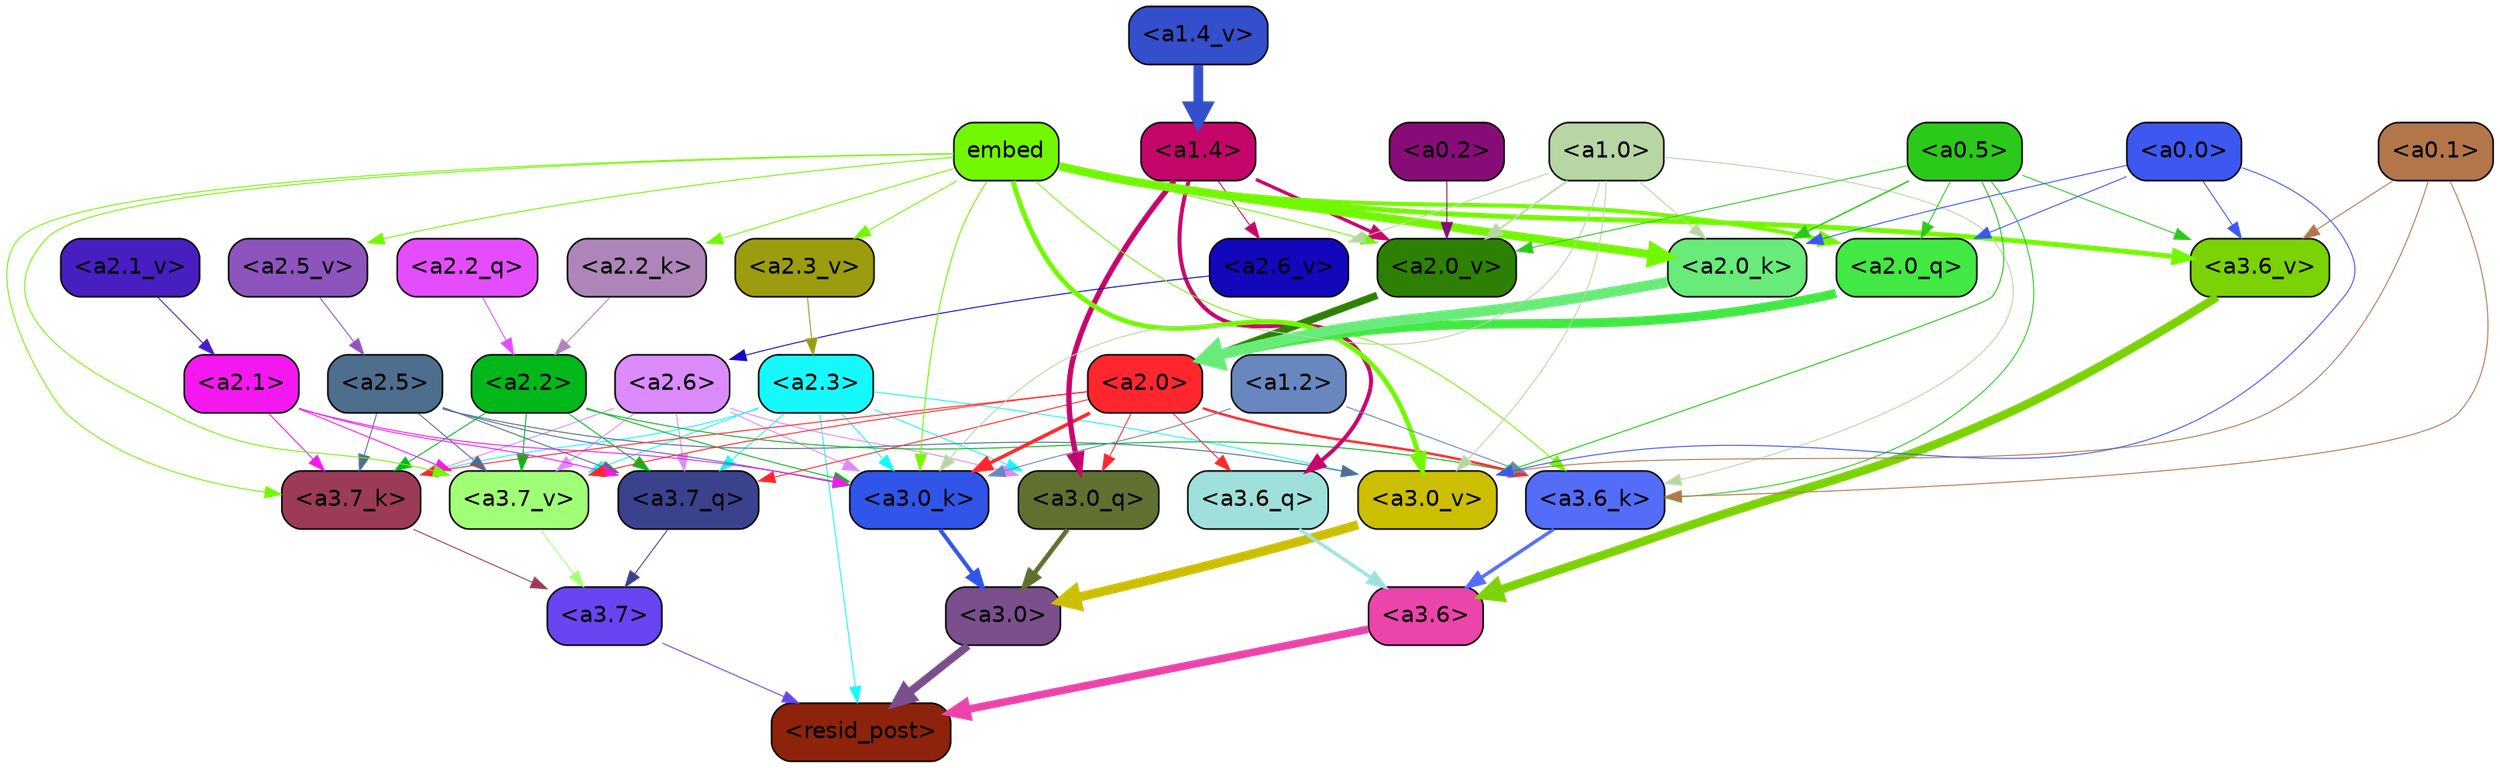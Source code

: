 strict digraph "" {
	graph [bgcolor=transparent,
		layout=dot,
		overlap=false,
		splines=true
	];
	"<a3.7>"	[color=black,
		fillcolor="#6845f0",
		fontname=Helvetica,
		shape=box,
		style="filled, rounded"];
	"<resid_post>"	[color=black,
		fillcolor="#8d230b",
		fontname=Helvetica,
		shape=box,
		style="filled, rounded"];
	"<a3.7>" -> "<resid_post>"	[color="#6845f0",
		penwidth=0.6];
	"<a3.6>"	[color=black,
		fillcolor="#eb44aa",
		fontname=Helvetica,
		shape=box,
		style="filled, rounded"];
	"<a3.6>" -> "<resid_post>"	[color="#eb44aa",
		penwidth=4.7534414529800415];
	"<a3.0>"	[color=black,
		fillcolor="#7a4f8b",
		fontname=Helvetica,
		shape=box,
		style="filled, rounded"];
	"<a3.0>" -> "<resid_post>"	[color="#7a4f8b",
		penwidth=4.898576855659485];
	"<a2.3>"	[color=black,
		fillcolor="#16f9fc",
		fontname=Helvetica,
		shape=box,
		style="filled, rounded"];
	"<a2.3>" -> "<resid_post>"	[color="#16f9fc",
		penwidth=0.6];
	"<a3.7_q>"	[color=black,
		fillcolor="#3b428d",
		fontname=Helvetica,
		shape=box,
		style="filled, rounded"];
	"<a2.3>" -> "<a3.7_q>"	[color="#16f9fc",
		penwidth=0.6];
	"<a3.0_q>"	[color=black,
		fillcolor="#607030",
		fontname=Helvetica,
		shape=box,
		style="filled, rounded"];
	"<a2.3>" -> "<a3.0_q>"	[color="#16f9fc",
		penwidth=0.6];
	"<a3.7_k>"	[color=black,
		fillcolor="#9c3b56",
		fontname=Helvetica,
		shape=box,
		style="filled, rounded"];
	"<a2.3>" -> "<a3.7_k>"	[color="#16f9fc",
		penwidth=0.6];
	"<a3.0_k>"	[color=black,
		fillcolor="#3055e8",
		fontname=Helvetica,
		shape=box,
		style="filled, rounded"];
	"<a2.3>" -> "<a3.0_k>"	[color="#16f9fc",
		penwidth=0.6];
	"<a3.7_v>"	[color=black,
		fillcolor="#a1ff77",
		fontname=Helvetica,
		shape=box,
		style="filled, rounded"];
	"<a2.3>" -> "<a3.7_v>"	[color="#16f9fc",
		penwidth=0.6];
	"<a3.0_v>"	[color=black,
		fillcolor="#ccbf01",
		fontname=Helvetica,
		shape=box,
		style="filled, rounded"];
	"<a2.3>" -> "<a3.0_v>"	[color="#16f9fc",
		penwidth=0.6];
	"<a3.7_q>" -> "<a3.7>"	[color="#3b428d",
		penwidth=0.6];
	"<a3.6_q>"	[color=black,
		fillcolor="#a0e0db",
		fontname=Helvetica,
		shape=box,
		style="filled, rounded"];
	"<a3.6_q>" -> "<a3.6>"	[color="#a0e0db",
		penwidth=2.160832464694977];
	"<a3.0_q>" -> "<a3.0>"	[color="#607030",
		penwidth=2.870753765106201];
	"<a3.7_k>" -> "<a3.7>"	[color="#9c3b56",
		penwidth=0.6];
	"<a3.6_k>"	[color=black,
		fillcolor="#536df9",
		fontname=Helvetica,
		shape=box,
		style="filled, rounded"];
	"<a3.6_k>" -> "<a3.6>"	[color="#536df9",
		penwidth=2.13908451795578];
	"<a3.0_k>" -> "<a3.0>"	[color="#3055e8",
		penwidth=2.520303964614868];
	"<a3.7_v>" -> "<a3.7>"	[color="#a1ff77",
		penwidth=0.6];
	"<a3.6_v>"	[color=black,
		fillcolor="#7bd205",
		fontname=Helvetica,
		shape=box,
		style="filled, rounded"];
	"<a3.6_v>" -> "<a3.6>"	[color="#7bd205",
		penwidth=5.297133803367615];
	"<a3.0_v>" -> "<a3.0>"	[color="#ccbf01",
		penwidth=5.680712580680847];
	"<a2.6>"	[color=black,
		fillcolor="#db8bfc",
		fontname=Helvetica,
		shape=box,
		style="filled, rounded"];
	"<a2.6>" -> "<a3.7_q>"	[color="#db8bfc",
		penwidth=0.6];
	"<a2.6>" -> "<a3.0_q>"	[color="#db8bfc",
		penwidth=0.6];
	"<a2.6>" -> "<a3.7_k>"	[color="#db8bfc",
		penwidth=0.6];
	"<a2.6>" -> "<a3.0_k>"	[color="#db8bfc",
		penwidth=0.6];
	"<a2.6>" -> "<a3.7_v>"	[color="#db8bfc",
		penwidth=0.6];
	"<a2.5>"	[color=black,
		fillcolor="#4e6e8d",
		fontname=Helvetica,
		shape=box,
		style="filled, rounded"];
	"<a2.5>" -> "<a3.7_q>"	[color="#4e6e8d",
		penwidth=0.6];
	"<a2.5>" -> "<a3.7_k>"	[color="#4e6e8d",
		penwidth=0.6];
	"<a2.5>" -> "<a3.0_k>"	[color="#4e6e8d",
		penwidth=0.6];
	"<a2.5>" -> "<a3.7_v>"	[color="#4e6e8d",
		penwidth=0.6];
	"<a2.5>" -> "<a3.0_v>"	[color="#4e6e8d",
		penwidth=0.6];
	"<a2.2>"	[color=black,
		fillcolor="#02b71a",
		fontname=Helvetica,
		shape=box,
		style="filled, rounded"];
	"<a2.2>" -> "<a3.7_q>"	[color="#02b71a",
		penwidth=0.6];
	"<a2.2>" -> "<a3.7_k>"	[color="#02b71a",
		penwidth=0.6];
	"<a2.2>" -> "<a3.6_k>"	[color="#02b71a",
		penwidth=0.6];
	"<a2.2>" -> "<a3.0_k>"	[color="#02b71a",
		penwidth=0.6];
	"<a2.2>" -> "<a3.7_v>"	[color="#02b71a",
		penwidth=0.6];
	"<a2.1>"	[color=black,
		fillcolor="#f518f0",
		fontname=Helvetica,
		shape=box,
		style="filled, rounded"];
	"<a2.1>" -> "<a3.7_q>"	[color="#f518f0",
		penwidth=0.6];
	"<a2.1>" -> "<a3.7_k>"	[color="#f518f0",
		penwidth=0.6];
	"<a2.1>" -> "<a3.0_k>"	[color="#f518f0",
		penwidth=0.6];
	"<a2.1>" -> "<a3.7_v>"	[color="#f518f0",
		penwidth=0.6];
	"<a2.0>"	[color=black,
		fillcolor="#ff272d",
		fontname=Helvetica,
		shape=box,
		style="filled, rounded"];
	"<a2.0>" -> "<a3.7_q>"	[color="#ff272d",
		penwidth=0.6];
	"<a2.0>" -> "<a3.6_q>"	[color="#ff272d",
		penwidth=0.6];
	"<a2.0>" -> "<a3.0_q>"	[color="#ff272d",
		penwidth=0.6];
	"<a2.0>" -> "<a3.7_k>"	[color="#ff272d",
		penwidth=0.6];
	"<a2.0>" -> "<a3.6_k>"	[color="#ff272d",
		penwidth=1.4957321882247925];
	"<a2.0>" -> "<a3.0_k>"	[color="#ff272d",
		penwidth=2.18752121925354];
	"<a2.0>" -> "<a3.7_v>"	[color="#ff272d",
		penwidth=0.6];
	"<a1.4>"	[color=black,
		fillcolor="#c4066b",
		fontname=Helvetica,
		shape=box,
		style="filled, rounded"];
	"<a1.4>" -> "<a3.6_q>"	[color="#c4066b",
		penwidth=2.4829938411712646];
	"<a1.4>" -> "<a3.0_q>"	[color="#c4066b",
		penwidth=3.299744725227356];
	"<a2.6_v>"	[color=black,
		fillcolor="#1307bc",
		fontname=Helvetica,
		shape=box,
		style="filled, rounded"];
	"<a1.4>" -> "<a2.6_v>"	[color="#c4066b",
		penwidth=0.6];
	"<a2.0_v>"	[color=black,
		fillcolor="#2d8003",
		fontname=Helvetica,
		shape=box,
		style="filled, rounded"];
	"<a1.4>" -> "<a2.0_v>"	[color="#c4066b",
		penwidth=2.092592429369688];
	embed	[color=black,
		fillcolor="#72f702",
		fontname=Helvetica,
		shape=box,
		style="filled, rounded"];
	embed -> "<a3.7_k>"	[color="#72f702",
		penwidth=0.6];
	embed -> "<a3.6_k>"	[color="#72f702",
		penwidth=0.6];
	embed -> "<a3.0_k>"	[color="#72f702",
		penwidth=0.6394047290086746];
	embed -> "<a3.7_v>"	[color="#72f702",
		penwidth=0.6];
	embed -> "<a3.6_v>"	[color="#72f702",
		penwidth=3.067279100418091];
	embed -> "<a3.0_v>"	[color="#72f702",
		penwidth=3.0212591886520386];
	"<a2.0_q>"	[color=black,
		fillcolor="#42e844",
		fontname=Helvetica,
		shape=box,
		style="filled, rounded"];
	embed -> "<a2.0_q>"	[color="#72f702",
		penwidth=2.5355080366134644];
	"<a2.2_k>"	[color=black,
		fillcolor="#ae85b8",
		fontname=Helvetica,
		shape=box,
		style="filled, rounded"];
	embed -> "<a2.2_k>"	[color="#72f702",
		penwidth=0.6];
	"<a2.0_k>"	[color=black,
		fillcolor="#68eb79",
		fontname=Helvetica,
		shape=box,
		style="filled, rounded"];
	embed -> "<a2.0_k>"	[color="#72f702",
		penwidth=5.2180726528167725];
	"<a2.5_v>"	[color=black,
		fillcolor="#8e54bd",
		fontname=Helvetica,
		shape=box,
		style="filled, rounded"];
	embed -> "<a2.5_v>"	[color="#72f702",
		penwidth=0.6];
	"<a2.3_v>"	[color=black,
		fillcolor="#9b9c0e",
		fontname=Helvetica,
		shape=box,
		style="filled, rounded"];
	embed -> "<a2.3_v>"	[color="#72f702",
		penwidth=0.6];
	embed -> "<a2.0_v>"	[color="#72f702",
		penwidth=0.6];
	"<a1.2>"	[color=black,
		fillcolor="#6787be",
		fontname=Helvetica,
		shape=box,
		style="filled, rounded"];
	"<a1.2>" -> "<a3.6_k>"	[color="#6787be",
		penwidth=0.6];
	"<a1.2>" -> "<a3.0_k>"	[color="#6787be",
		penwidth=0.6];
	"<a1.0>"	[color=black,
		fillcolor="#b8d6a3",
		fontname=Helvetica,
		shape=box,
		style="filled, rounded"];
	"<a1.0>" -> "<a3.6_k>"	[color="#b8d6a3",
		penwidth=0.6];
	"<a1.0>" -> "<a3.0_k>"	[color="#b8d6a3",
		penwidth=0.6];
	"<a1.0>" -> "<a3.0_v>"	[color="#b8d6a3",
		penwidth=0.6];
	"<a1.0>" -> "<a2.0_k>"	[color="#b8d6a3",
		penwidth=0.6];
	"<a1.0>" -> "<a2.6_v>"	[color="#b8d6a3",
		penwidth=0.6];
	"<a1.0>" -> "<a2.0_v>"	[color="#b8d6a3",
		penwidth=1.2132605910301208];
	"<a0.5>"	[color=black,
		fillcolor="#2bc91a",
		fontname=Helvetica,
		shape=box,
		style="filled, rounded"];
	"<a0.5>" -> "<a3.6_k>"	[color="#2bc91a",
		penwidth=0.6];
	"<a0.5>" -> "<a3.6_v>"	[color="#2bc91a",
		penwidth=0.6];
	"<a0.5>" -> "<a3.0_v>"	[color="#2bc91a",
		penwidth=0.648682102560997];
	"<a0.5>" -> "<a2.0_q>"	[color="#2bc91a",
		penwidth=0.6];
	"<a0.5>" -> "<a2.0_k>"	[color="#2bc91a",
		penwidth=0.9236047863960266];
	"<a0.5>" -> "<a2.0_v>"	[color="#2bc91a",
		penwidth=0.6];
	"<a0.1>"	[color=black,
		fillcolor="#b3764b",
		fontname=Helvetica,
		shape=box,
		style="filled, rounded"];
	"<a0.1>" -> "<a3.6_k>"	[color="#b3764b",
		penwidth=0.6];
	"<a0.1>" -> "<a3.6_v>"	[color="#b3764b",
		penwidth=0.6];
	"<a0.1>" -> "<a3.0_v>"	[color="#b3764b",
		penwidth=0.6];
	"<a0.0>"	[color=black,
		fillcolor="#3c58f0",
		fontname=Helvetica,
		shape=box,
		style="filled, rounded"];
	"<a0.0>" -> "<a3.6_v>"	[color="#3c58f0",
		penwidth=0.6];
	"<a0.0>" -> "<a3.0_v>"	[color="#3c58f0",
		penwidth=0.6];
	"<a0.0>" -> "<a2.0_q>"	[color="#3c58f0",
		penwidth=0.6];
	"<a0.0>" -> "<a2.0_k>"	[color="#3c58f0",
		penwidth=0.6];
	"<a2.2_q>"	[color=black,
		fillcolor="#e44dfe",
		fontname=Helvetica,
		shape=box,
		style="filled, rounded"];
	"<a2.2_q>" -> "<a2.2>"	[color="#e44dfe",
		penwidth=0.6];
	"<a2.0_q>" -> "<a2.0>"	[color="#42e844",
		penwidth=5.681910276412964];
	"<a2.2_k>" -> "<a2.2>"	[color="#ae85b8",
		penwidth=0.6];
	"<a2.0_k>" -> "<a2.0>"	[color="#68eb79",
		penwidth=6.447777509689331];
	"<a2.6_v>" -> "<a2.6>"	[color="#1307bc",
		penwidth=0.6];
	"<a2.5_v>" -> "<a2.5>"	[color="#8e54bd",
		penwidth=0.6];
	"<a2.3_v>" -> "<a2.3>"	[color="#9b9c0e",
		penwidth=0.6];
	"<a2.1_v>"	[color=black,
		fillcolor="#471ec0",
		fontname=Helvetica,
		shape=box,
		style="filled, rounded"];
	"<a2.1_v>" -> "<a2.1>"	[color="#471ec0",
		penwidth=0.6];
	"<a2.0_v>" -> "<a2.0>"	[color="#2d8003",
		penwidth=4.5695202350616455];
	"<a0.2>"	[color=black,
		fillcolor="#880c78",
		fontname=Helvetica,
		shape=box,
		style="filled, rounded"];
	"<a0.2>" -> "<a2.0_v>"	[color="#880c78",
		penwidth=0.6];
	"<a1.4_v>"	[color=black,
		fillcolor="#344fcb",
		fontname=Helvetica,
		shape=box,
		style="filled, rounded"];
	"<a1.4_v>" -> "<a1.4>"	[color="#344fcb",
		penwidth=6.016597509384155];
}
